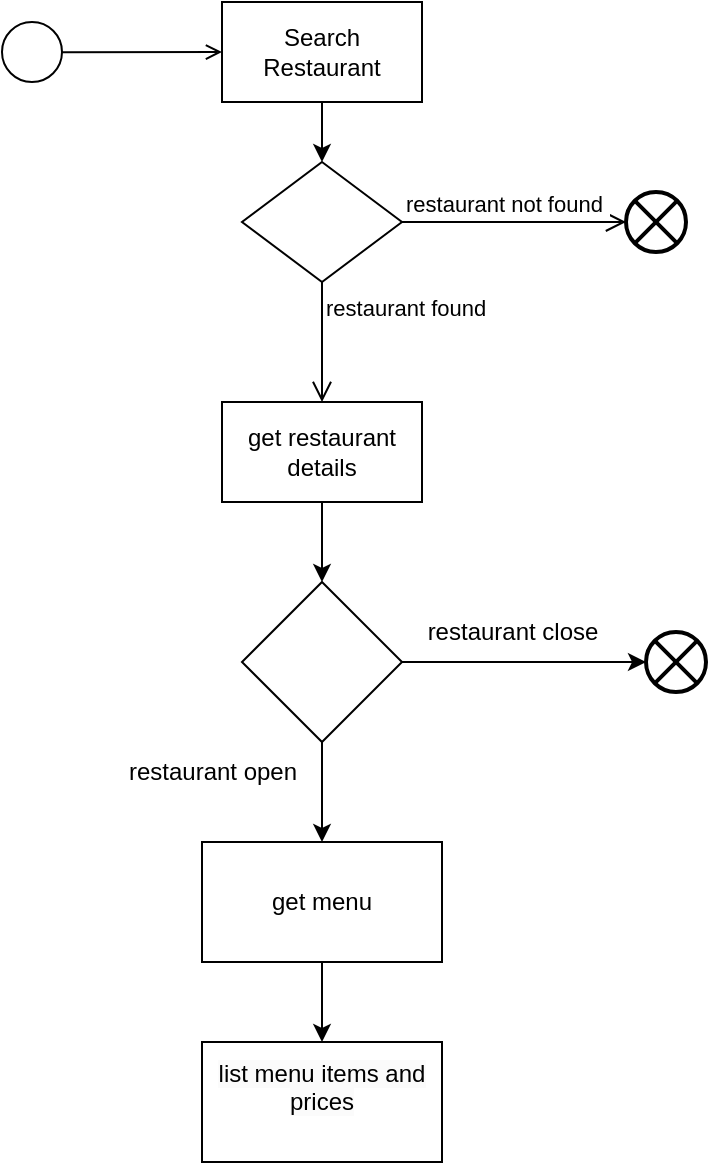 <mxfile version="24.1.0" type="github">
  <diagram name="Page-1" id="An3NPMX3gxaZM4QJ-4wr">
    <mxGraphModel dx="936" dy="371" grid="1" gridSize="10" guides="1" tooltips="1" connect="1" arrows="1" fold="1" page="1" pageScale="1" pageWidth="850" pageHeight="1100" math="0" shadow="0">
      <root>
        <mxCell id="0" />
        <mxCell id="1" parent="0" />
        <mxCell id="SovdayiskaJYDBExYsxB-3" value="" style="rhombus;whiteSpace=wrap;html=1;" parent="1" vertex="1">
          <mxGeometry x="200" y="170" width="80" height="60" as="geometry" />
        </mxCell>
        <mxCell id="SovdayiskaJYDBExYsxB-4" value="restaurant not found&amp;nbsp;" style="edgeStyle=orthogonalEdgeStyle;html=1;align=left;verticalAlign=bottom;endArrow=open;endSize=8;strokeColor=#000000;rounded=0;" parent="1" source="SovdayiskaJYDBExYsxB-3" target="SovdayiskaJYDBExYsxB-14" edge="1">
          <mxGeometry x="-1" relative="1" as="geometry">
            <mxPoint x="395.0" y="200" as="targetPoint" />
          </mxGeometry>
        </mxCell>
        <mxCell id="SovdayiskaJYDBExYsxB-5" value="restaurant found&amp;nbsp;" style="edgeStyle=orthogonalEdgeStyle;html=1;align=left;verticalAlign=top;endArrow=open;endSize=8;strokeColor=#000000;rounded=0;" parent="1" source="SovdayiskaJYDBExYsxB-3" edge="1">
          <mxGeometry x="-1" relative="1" as="geometry">
            <mxPoint x="240" y="290" as="targetPoint" />
          </mxGeometry>
        </mxCell>
        <mxCell id="SovdayiskaJYDBExYsxB-7" style="edgeStyle=orthogonalEdgeStyle;rounded=0;orthogonalLoop=1;jettySize=auto;html=1;entryX=0.5;entryY=0;entryDx=0;entryDy=0;" parent="1" source="SovdayiskaJYDBExYsxB-6" target="SovdayiskaJYDBExYsxB-3" edge="1">
          <mxGeometry relative="1" as="geometry">
            <mxPoint x="240.0" y="180" as="targetPoint" />
          </mxGeometry>
        </mxCell>
        <mxCell id="SovdayiskaJYDBExYsxB-6" value="Search Restaurant" style="html=1;dashed=0;whiteSpace=wrap;" parent="1" vertex="1">
          <mxGeometry x="190" y="90" width="100" height="50" as="geometry" />
        </mxCell>
        <mxCell id="SovdayiskaJYDBExYsxB-12" value="" style="ellipse;html=1;" parent="1" vertex="1">
          <mxGeometry x="80" y="100" width="30" height="30" as="geometry" />
        </mxCell>
        <mxCell id="SovdayiskaJYDBExYsxB-13" value="" style="endArrow=open;html=1;rounded=0;align=center;verticalAlign=top;endFill=0;labelBackgroundColor=none;endSize=6;entryX=0;entryY=0.5;entryDx=0;entryDy=0;" parent="1" source="SovdayiskaJYDBExYsxB-12" target="SovdayiskaJYDBExYsxB-6" edge="1">
          <mxGeometry relative="1" as="geometry">
            <mxPoint x="270" y="215" as="targetPoint" />
          </mxGeometry>
        </mxCell>
        <mxCell id="SovdayiskaJYDBExYsxB-14" value="" style="html=1;shape=mxgraph.sysml.flowFinal;strokeWidth=2;verticalLabelPosition=bottom;verticalAlignment=top;" parent="1" vertex="1">
          <mxGeometry x="392" y="185" width="30" height="30" as="geometry" />
        </mxCell>
        <mxCell id="JBsMDx6SccmFJjwg7HPy-6" value="" style="edgeStyle=orthogonalEdgeStyle;rounded=0;orthogonalLoop=1;jettySize=auto;html=1;" edge="1" parent="1" source="JBsMDx6SccmFJjwg7HPy-1" target="JBsMDx6SccmFJjwg7HPy-5">
          <mxGeometry relative="1" as="geometry" />
        </mxCell>
        <mxCell id="JBsMDx6SccmFJjwg7HPy-1" value="get restaurant details" style="html=1;dashed=0;whiteSpace=wrap;" vertex="1" parent="1">
          <mxGeometry x="190" y="290" width="100" height="50" as="geometry" />
        </mxCell>
        <mxCell id="JBsMDx6SccmFJjwg7HPy-14" value="" style="edgeStyle=orthogonalEdgeStyle;rounded=0;orthogonalLoop=1;jettySize=auto;html=1;" edge="1" parent="1" source="JBsMDx6SccmFJjwg7HPy-5" target="JBsMDx6SccmFJjwg7HPy-13">
          <mxGeometry relative="1" as="geometry" />
        </mxCell>
        <mxCell id="JBsMDx6SccmFJjwg7HPy-5" value="" style="rhombus;whiteSpace=wrap;html=1;dashed=0;" vertex="1" parent="1">
          <mxGeometry x="200" y="380" width="80" height="80" as="geometry" />
        </mxCell>
        <mxCell id="JBsMDx6SccmFJjwg7HPy-9" value="" style="html=1;shape=mxgraph.sysml.flowFinal;strokeWidth=2;verticalLabelPosition=bottom;verticalAlignment=top;" vertex="1" parent="1">
          <mxGeometry x="402" y="405" width="30" height="30" as="geometry" />
        </mxCell>
        <mxCell id="JBsMDx6SccmFJjwg7HPy-10" style="edgeStyle=orthogonalEdgeStyle;rounded=0;orthogonalLoop=1;jettySize=auto;html=1;entryX=0;entryY=0.5;entryDx=0;entryDy=0;entryPerimeter=0;" edge="1" parent="1" source="JBsMDx6SccmFJjwg7HPy-5" target="JBsMDx6SccmFJjwg7HPy-9">
          <mxGeometry relative="1" as="geometry" />
        </mxCell>
        <mxCell id="JBsMDx6SccmFJjwg7HPy-12" value="restaurant close" style="text;html=1;align=center;verticalAlign=middle;resizable=0;points=[];autosize=1;strokeColor=none;fillColor=none;" vertex="1" parent="1">
          <mxGeometry x="280" y="390" width="110" height="30" as="geometry" />
        </mxCell>
        <mxCell id="JBsMDx6SccmFJjwg7HPy-17" value="" style="edgeStyle=orthogonalEdgeStyle;rounded=0;orthogonalLoop=1;jettySize=auto;html=1;" edge="1" parent="1" source="JBsMDx6SccmFJjwg7HPy-13" target="JBsMDx6SccmFJjwg7HPy-16">
          <mxGeometry relative="1" as="geometry" />
        </mxCell>
        <mxCell id="JBsMDx6SccmFJjwg7HPy-13" value="get menu" style="whiteSpace=wrap;html=1;dashed=0;" vertex="1" parent="1">
          <mxGeometry x="180" y="510" width="120" height="60" as="geometry" />
        </mxCell>
        <mxCell id="JBsMDx6SccmFJjwg7HPy-15" value="restaurant open" style="text;html=1;align=center;verticalAlign=middle;resizable=0;points=[];autosize=1;strokeColor=none;fillColor=none;" vertex="1" parent="1">
          <mxGeometry x="130" y="460" width="110" height="30" as="geometry" />
        </mxCell>
        <mxCell id="JBsMDx6SccmFJjwg7HPy-16" value="&#xa;&lt;span style=&quot;color: rgb(0, 0, 0); font-family: Helvetica; font-size: 12px; font-style: normal; font-variant-ligatures: normal; font-variant-caps: normal; font-weight: 400; letter-spacing: normal; orphans: 2; text-align: center; text-indent: 0px; text-transform: none; widows: 2; word-spacing: 0px; -webkit-text-stroke-width: 0px; white-space: normal; background-color: rgb(251, 251, 251); text-decoration-thickness: initial; text-decoration-style: initial; text-decoration-color: initial; display: inline !important; float: none;&quot;&gt;list menu items and prices&lt;/span&gt;&#xa;&#xa;" style="whiteSpace=wrap;html=1;dashed=0;" vertex="1" parent="1">
          <mxGeometry x="180" y="610" width="120" height="60" as="geometry" />
        </mxCell>
      </root>
    </mxGraphModel>
  </diagram>
</mxfile>
